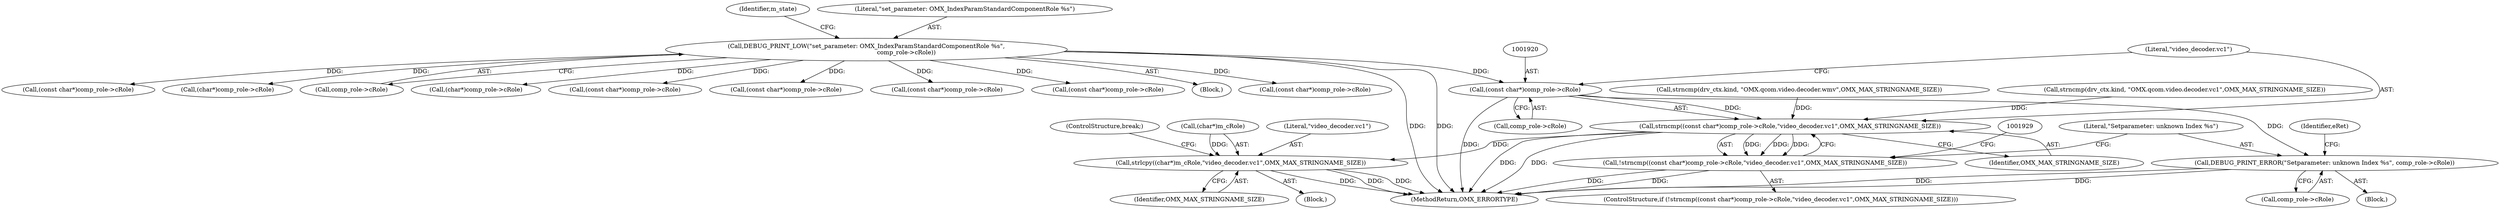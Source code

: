 digraph "0_Android_560ccdb509a7b86186fac0fce1b25bd9a3e6a6e8_2@pointer" {
"1001919" [label="(Call,(const char*)comp_role->cRole)"];
"1001637" [label="(Call,DEBUG_PRINT_LOW(\"set_parameter: OMX_IndexParamStandardComponentRole %s\",\n                                          comp_role->cRole))"];
"1001918" [label="(Call,strncmp((const char*)comp_role->cRole,\"video_decoder.vc1\",OMX_MAX_STRINGNAME_SIZE))"];
"1001917" [label="(Call,!strncmp((const char*)comp_role->cRole,\"video_decoder.vc1\",OMX_MAX_STRINGNAME_SIZE))"];
"1001927" [label="(Call,strlcpy((char*)m_cRole,\"video_decoder.vc1\",OMX_MAX_STRINGNAME_SIZE))"];
"1001935" [label="(Call,DEBUG_PRINT_ERROR(\"Setparameter: unknown Index %s\", comp_role->cRole))"];
"1001710" [label="(Call,(char*)comp_role->cRole)"];
"1001927" [label="(Call,strlcpy((char*)m_cRole,\"video_decoder.vc1\",OMX_MAX_STRINGNAME_SIZE))"];
"1001935" [label="(Call,DEBUG_PRINT_ERROR(\"Setparameter: unknown Index %s\", comp_role->cRole))"];
"1001926" [label="(Block,)"];
"1001919" [label="(Call,(const char*)comp_role->cRole)"];
"1001902" [label="(Call,strncmp(drv_ctx.kind, \"OMX.qcom.video.decoder.vc1\",OMX_MAX_STRINGNAME_SIZE))"];
"1001957" [label="(Call,(const char*)comp_role->cRole)"];
"1001936" [label="(Literal,\"Setparameter: unknown Index %s\")"];
"1001941" [label="(Identifier,eRet)"];
"1001917" [label="(Call,!strncmp((const char*)comp_role->cRole,\"video_decoder.vc1\",OMX_MAX_STRINGNAME_SIZE))"];
"1001874" [label="(Call,(const char*)comp_role->cRole)"];
"1001918" [label="(Call,strncmp((const char*)comp_role->cRole,\"video_decoder.vc1\",OMX_MAX_STRINGNAME_SIZE))"];
"1001931" [label="(Literal,\"video_decoder.vc1\")"];
"1002003" [label="(Call,(const char*)comp_role->cRole)"];
"1001934" [label="(Block,)"];
"1001928" [label="(Call,(char*)m_cRole)"];
"1001645" [label="(Identifier,m_state)"];
"1001784" [label="(Call,(const char*)comp_role->cRole)"];
"1001937" [label="(Call,comp_role->cRole)"];
"1001627" [label="(Block,)"];
"1001916" [label="(ControlStructure,if (!strncmp((const char*)comp_role->cRole,\"video_decoder.vc1\",OMX_MAX_STRINGNAME_SIZE)))"];
"1001921" [label="(Call,comp_role->cRole)"];
"1001747" [label="(Call,(const char*)comp_role->cRole)"];
"1001924" [label="(Literal,\"video_decoder.vc1\")"];
"1003102" [label="(MethodReturn,OMX_ERRORTYPE)"];
"1001821" [label="(Call,(const char*)comp_role->cRole)"];
"1001638" [label="(Literal,\"set_parameter: OMX_IndexParamStandardComponentRole %s\")"];
"1001932" [label="(Identifier,OMX_MAX_STRINGNAME_SIZE)"];
"1001673" [label="(Call,(char*)comp_role->cRole)"];
"1001925" [label="(Identifier,OMX_MAX_STRINGNAME_SIZE)"];
"1001637" [label="(Call,DEBUG_PRINT_LOW(\"set_parameter: OMX_IndexParamStandardComponentRole %s\",\n                                          comp_role->cRole))"];
"1001909" [label="(Call,strncmp(drv_ctx.kind, \"OMX.qcom.video.decoder.wmv\",OMX_MAX_STRINGNAME_SIZE))"];
"1001639" [label="(Call,comp_role->cRole)"];
"1002037" [label="(ControlStructure,break;)"];
"1001919" -> "1001918"  [label="AST: "];
"1001919" -> "1001921"  [label="CFG: "];
"1001920" -> "1001919"  [label="AST: "];
"1001921" -> "1001919"  [label="AST: "];
"1001924" -> "1001919"  [label="CFG: "];
"1001919" -> "1003102"  [label="DDG: "];
"1001919" -> "1001918"  [label="DDG: "];
"1001637" -> "1001919"  [label="DDG: "];
"1001919" -> "1001935"  [label="DDG: "];
"1001637" -> "1001627"  [label="AST: "];
"1001637" -> "1001639"  [label="CFG: "];
"1001638" -> "1001637"  [label="AST: "];
"1001639" -> "1001637"  [label="AST: "];
"1001645" -> "1001637"  [label="CFG: "];
"1001637" -> "1003102"  [label="DDG: "];
"1001637" -> "1003102"  [label="DDG: "];
"1001637" -> "1001673"  [label="DDG: "];
"1001637" -> "1001710"  [label="DDG: "];
"1001637" -> "1001747"  [label="DDG: "];
"1001637" -> "1001784"  [label="DDG: "];
"1001637" -> "1001821"  [label="DDG: "];
"1001637" -> "1001874"  [label="DDG: "];
"1001637" -> "1001957"  [label="DDG: "];
"1001637" -> "1002003"  [label="DDG: "];
"1001918" -> "1001917"  [label="AST: "];
"1001918" -> "1001925"  [label="CFG: "];
"1001924" -> "1001918"  [label="AST: "];
"1001925" -> "1001918"  [label="AST: "];
"1001917" -> "1001918"  [label="CFG: "];
"1001918" -> "1003102"  [label="DDG: "];
"1001918" -> "1003102"  [label="DDG: "];
"1001918" -> "1001917"  [label="DDG: "];
"1001918" -> "1001917"  [label="DDG: "];
"1001918" -> "1001917"  [label="DDG: "];
"1001902" -> "1001918"  [label="DDG: "];
"1001909" -> "1001918"  [label="DDG: "];
"1001918" -> "1001927"  [label="DDG: "];
"1001917" -> "1001916"  [label="AST: "];
"1001929" -> "1001917"  [label="CFG: "];
"1001936" -> "1001917"  [label="CFG: "];
"1001917" -> "1003102"  [label="DDG: "];
"1001917" -> "1003102"  [label="DDG: "];
"1001927" -> "1001926"  [label="AST: "];
"1001927" -> "1001932"  [label="CFG: "];
"1001928" -> "1001927"  [label="AST: "];
"1001931" -> "1001927"  [label="AST: "];
"1001932" -> "1001927"  [label="AST: "];
"1002037" -> "1001927"  [label="CFG: "];
"1001927" -> "1003102"  [label="DDG: "];
"1001927" -> "1003102"  [label="DDG: "];
"1001927" -> "1003102"  [label="DDG: "];
"1001928" -> "1001927"  [label="DDG: "];
"1001935" -> "1001934"  [label="AST: "];
"1001935" -> "1001937"  [label="CFG: "];
"1001936" -> "1001935"  [label="AST: "];
"1001937" -> "1001935"  [label="AST: "];
"1001941" -> "1001935"  [label="CFG: "];
"1001935" -> "1003102"  [label="DDG: "];
"1001935" -> "1003102"  [label="DDG: "];
}
